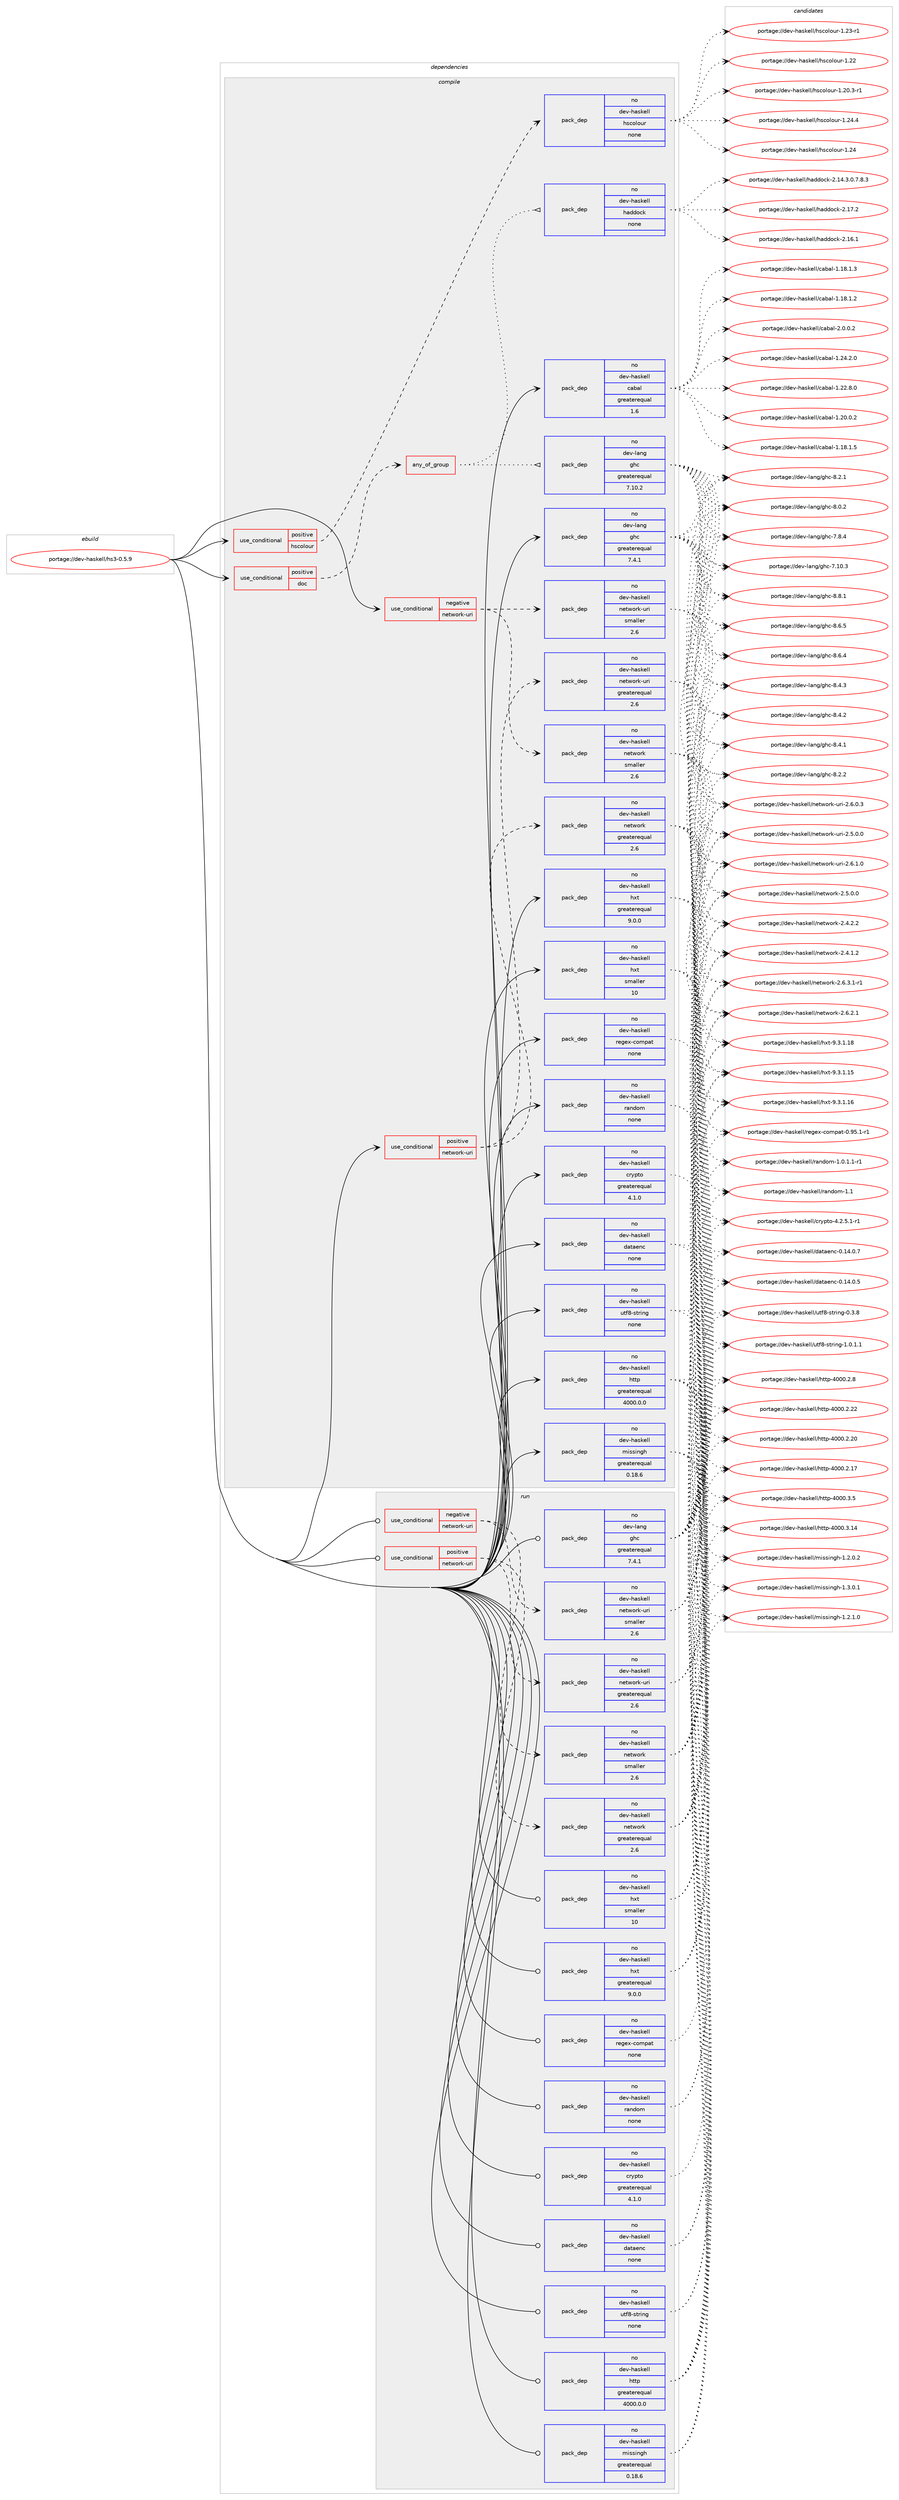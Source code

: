 digraph prolog {

# *************
# Graph options
# *************

newrank=true;
concentrate=true;
compound=true;
graph [rankdir=LR,fontname=Helvetica,fontsize=10,ranksep=1.5];#, ranksep=2.5, nodesep=0.2];
edge  [arrowhead=vee];
node  [fontname=Helvetica,fontsize=10];

# **********
# The ebuild
# **********

subgraph cluster_leftcol {
color=gray;
label=<<i>ebuild</i>>;
id [label="portage://dev-haskell/hs3-0.5.9", color=red, width=4, href="../dev-haskell/hs3-0.5.9.svg"];
}

# ****************
# The dependencies
# ****************

subgraph cluster_midcol {
color=gray;
label=<<i>dependencies</i>>;
subgraph cluster_compile {
fillcolor="#eeeeee";
style=filled;
label=<<i>compile</i>>;
subgraph cond133446 {
dependency558430 [label=<<TABLE BORDER="0" CELLBORDER="1" CELLSPACING="0" CELLPADDING="4"><TR><TD ROWSPAN="3" CELLPADDING="10">use_conditional</TD></TR><TR><TD>negative</TD></TR><TR><TD>network-uri</TD></TR></TABLE>>, shape=none, color=red];
subgraph pack418463 {
dependency558431 [label=<<TABLE BORDER="0" CELLBORDER="1" CELLSPACING="0" CELLPADDING="4" WIDTH="220"><TR><TD ROWSPAN="6" CELLPADDING="30">pack_dep</TD></TR><TR><TD WIDTH="110">no</TD></TR><TR><TD>dev-haskell</TD></TR><TR><TD>network</TD></TR><TR><TD>smaller</TD></TR><TR><TD>2.6</TD></TR></TABLE>>, shape=none, color=blue];
}
dependency558430:e -> dependency558431:w [weight=20,style="dashed",arrowhead="vee"];
subgraph pack418464 {
dependency558432 [label=<<TABLE BORDER="0" CELLBORDER="1" CELLSPACING="0" CELLPADDING="4" WIDTH="220"><TR><TD ROWSPAN="6" CELLPADDING="30">pack_dep</TD></TR><TR><TD WIDTH="110">no</TD></TR><TR><TD>dev-haskell</TD></TR><TR><TD>network-uri</TD></TR><TR><TD>smaller</TD></TR><TR><TD>2.6</TD></TR></TABLE>>, shape=none, color=blue];
}
dependency558430:e -> dependency558432:w [weight=20,style="dashed",arrowhead="vee"];
}
id:e -> dependency558430:w [weight=20,style="solid",arrowhead="vee"];
subgraph cond133447 {
dependency558433 [label=<<TABLE BORDER="0" CELLBORDER="1" CELLSPACING="0" CELLPADDING="4"><TR><TD ROWSPAN="3" CELLPADDING="10">use_conditional</TD></TR><TR><TD>positive</TD></TR><TR><TD>doc</TD></TR></TABLE>>, shape=none, color=red];
subgraph any6284 {
dependency558434 [label=<<TABLE BORDER="0" CELLBORDER="1" CELLSPACING="0" CELLPADDING="4"><TR><TD CELLPADDING="10">any_of_group</TD></TR></TABLE>>, shape=none, color=red];subgraph pack418465 {
dependency558435 [label=<<TABLE BORDER="0" CELLBORDER="1" CELLSPACING="0" CELLPADDING="4" WIDTH="220"><TR><TD ROWSPAN="6" CELLPADDING="30">pack_dep</TD></TR><TR><TD WIDTH="110">no</TD></TR><TR><TD>dev-haskell</TD></TR><TR><TD>haddock</TD></TR><TR><TD>none</TD></TR><TR><TD></TD></TR></TABLE>>, shape=none, color=blue];
}
dependency558434:e -> dependency558435:w [weight=20,style="dotted",arrowhead="oinv"];
subgraph pack418466 {
dependency558436 [label=<<TABLE BORDER="0" CELLBORDER="1" CELLSPACING="0" CELLPADDING="4" WIDTH="220"><TR><TD ROWSPAN="6" CELLPADDING="30">pack_dep</TD></TR><TR><TD WIDTH="110">no</TD></TR><TR><TD>dev-lang</TD></TR><TR><TD>ghc</TD></TR><TR><TD>greaterequal</TD></TR><TR><TD>7.10.2</TD></TR></TABLE>>, shape=none, color=blue];
}
dependency558434:e -> dependency558436:w [weight=20,style="dotted",arrowhead="oinv"];
}
dependency558433:e -> dependency558434:w [weight=20,style="dashed",arrowhead="vee"];
}
id:e -> dependency558433:w [weight=20,style="solid",arrowhead="vee"];
subgraph cond133448 {
dependency558437 [label=<<TABLE BORDER="0" CELLBORDER="1" CELLSPACING="0" CELLPADDING="4"><TR><TD ROWSPAN="3" CELLPADDING="10">use_conditional</TD></TR><TR><TD>positive</TD></TR><TR><TD>hscolour</TD></TR></TABLE>>, shape=none, color=red];
subgraph pack418467 {
dependency558438 [label=<<TABLE BORDER="0" CELLBORDER="1" CELLSPACING="0" CELLPADDING="4" WIDTH="220"><TR><TD ROWSPAN="6" CELLPADDING="30">pack_dep</TD></TR><TR><TD WIDTH="110">no</TD></TR><TR><TD>dev-haskell</TD></TR><TR><TD>hscolour</TD></TR><TR><TD>none</TD></TR><TR><TD></TD></TR></TABLE>>, shape=none, color=blue];
}
dependency558437:e -> dependency558438:w [weight=20,style="dashed",arrowhead="vee"];
}
id:e -> dependency558437:w [weight=20,style="solid",arrowhead="vee"];
subgraph cond133449 {
dependency558439 [label=<<TABLE BORDER="0" CELLBORDER="1" CELLSPACING="0" CELLPADDING="4"><TR><TD ROWSPAN="3" CELLPADDING="10">use_conditional</TD></TR><TR><TD>positive</TD></TR><TR><TD>network-uri</TD></TR></TABLE>>, shape=none, color=red];
subgraph pack418468 {
dependency558440 [label=<<TABLE BORDER="0" CELLBORDER="1" CELLSPACING="0" CELLPADDING="4" WIDTH="220"><TR><TD ROWSPAN="6" CELLPADDING="30">pack_dep</TD></TR><TR><TD WIDTH="110">no</TD></TR><TR><TD>dev-haskell</TD></TR><TR><TD>network</TD></TR><TR><TD>greaterequal</TD></TR><TR><TD>2.6</TD></TR></TABLE>>, shape=none, color=blue];
}
dependency558439:e -> dependency558440:w [weight=20,style="dashed",arrowhead="vee"];
subgraph pack418469 {
dependency558441 [label=<<TABLE BORDER="0" CELLBORDER="1" CELLSPACING="0" CELLPADDING="4" WIDTH="220"><TR><TD ROWSPAN="6" CELLPADDING="30">pack_dep</TD></TR><TR><TD WIDTH="110">no</TD></TR><TR><TD>dev-haskell</TD></TR><TR><TD>network-uri</TD></TR><TR><TD>greaterequal</TD></TR><TR><TD>2.6</TD></TR></TABLE>>, shape=none, color=blue];
}
dependency558439:e -> dependency558441:w [weight=20,style="dashed",arrowhead="vee"];
}
id:e -> dependency558439:w [weight=20,style="solid",arrowhead="vee"];
subgraph pack418470 {
dependency558442 [label=<<TABLE BORDER="0" CELLBORDER="1" CELLSPACING="0" CELLPADDING="4" WIDTH="220"><TR><TD ROWSPAN="6" CELLPADDING="30">pack_dep</TD></TR><TR><TD WIDTH="110">no</TD></TR><TR><TD>dev-haskell</TD></TR><TR><TD>cabal</TD></TR><TR><TD>greaterequal</TD></TR><TR><TD>1.6</TD></TR></TABLE>>, shape=none, color=blue];
}
id:e -> dependency558442:w [weight=20,style="solid",arrowhead="vee"];
subgraph pack418471 {
dependency558443 [label=<<TABLE BORDER="0" CELLBORDER="1" CELLSPACING="0" CELLPADDING="4" WIDTH="220"><TR><TD ROWSPAN="6" CELLPADDING="30">pack_dep</TD></TR><TR><TD WIDTH="110">no</TD></TR><TR><TD>dev-haskell</TD></TR><TR><TD>crypto</TD></TR><TR><TD>greaterequal</TD></TR><TR><TD>4.1.0</TD></TR></TABLE>>, shape=none, color=blue];
}
id:e -> dependency558443:w [weight=20,style="solid",arrowhead="vee"];
subgraph pack418472 {
dependency558444 [label=<<TABLE BORDER="0" CELLBORDER="1" CELLSPACING="0" CELLPADDING="4" WIDTH="220"><TR><TD ROWSPAN="6" CELLPADDING="30">pack_dep</TD></TR><TR><TD WIDTH="110">no</TD></TR><TR><TD>dev-haskell</TD></TR><TR><TD>dataenc</TD></TR><TR><TD>none</TD></TR><TR><TD></TD></TR></TABLE>>, shape=none, color=blue];
}
id:e -> dependency558444:w [weight=20,style="solid",arrowhead="vee"];
subgraph pack418473 {
dependency558445 [label=<<TABLE BORDER="0" CELLBORDER="1" CELLSPACING="0" CELLPADDING="4" WIDTH="220"><TR><TD ROWSPAN="6" CELLPADDING="30">pack_dep</TD></TR><TR><TD WIDTH="110">no</TD></TR><TR><TD>dev-haskell</TD></TR><TR><TD>http</TD></TR><TR><TD>greaterequal</TD></TR><TR><TD>4000.0.0</TD></TR></TABLE>>, shape=none, color=blue];
}
id:e -> dependency558445:w [weight=20,style="solid",arrowhead="vee"];
subgraph pack418474 {
dependency558446 [label=<<TABLE BORDER="0" CELLBORDER="1" CELLSPACING="0" CELLPADDING="4" WIDTH="220"><TR><TD ROWSPAN="6" CELLPADDING="30">pack_dep</TD></TR><TR><TD WIDTH="110">no</TD></TR><TR><TD>dev-haskell</TD></TR><TR><TD>hxt</TD></TR><TR><TD>greaterequal</TD></TR><TR><TD>9.0.0</TD></TR></TABLE>>, shape=none, color=blue];
}
id:e -> dependency558446:w [weight=20,style="solid",arrowhead="vee"];
subgraph pack418475 {
dependency558447 [label=<<TABLE BORDER="0" CELLBORDER="1" CELLSPACING="0" CELLPADDING="4" WIDTH="220"><TR><TD ROWSPAN="6" CELLPADDING="30">pack_dep</TD></TR><TR><TD WIDTH="110">no</TD></TR><TR><TD>dev-haskell</TD></TR><TR><TD>hxt</TD></TR><TR><TD>smaller</TD></TR><TR><TD>10</TD></TR></TABLE>>, shape=none, color=blue];
}
id:e -> dependency558447:w [weight=20,style="solid",arrowhead="vee"];
subgraph pack418476 {
dependency558448 [label=<<TABLE BORDER="0" CELLBORDER="1" CELLSPACING="0" CELLPADDING="4" WIDTH="220"><TR><TD ROWSPAN="6" CELLPADDING="30">pack_dep</TD></TR><TR><TD WIDTH="110">no</TD></TR><TR><TD>dev-haskell</TD></TR><TR><TD>missingh</TD></TR><TR><TD>greaterequal</TD></TR><TR><TD>0.18.6</TD></TR></TABLE>>, shape=none, color=blue];
}
id:e -> dependency558448:w [weight=20,style="solid",arrowhead="vee"];
subgraph pack418477 {
dependency558449 [label=<<TABLE BORDER="0" CELLBORDER="1" CELLSPACING="0" CELLPADDING="4" WIDTH="220"><TR><TD ROWSPAN="6" CELLPADDING="30">pack_dep</TD></TR><TR><TD WIDTH="110">no</TD></TR><TR><TD>dev-haskell</TD></TR><TR><TD>random</TD></TR><TR><TD>none</TD></TR><TR><TD></TD></TR></TABLE>>, shape=none, color=blue];
}
id:e -> dependency558449:w [weight=20,style="solid",arrowhead="vee"];
subgraph pack418478 {
dependency558450 [label=<<TABLE BORDER="0" CELLBORDER="1" CELLSPACING="0" CELLPADDING="4" WIDTH="220"><TR><TD ROWSPAN="6" CELLPADDING="30">pack_dep</TD></TR><TR><TD WIDTH="110">no</TD></TR><TR><TD>dev-haskell</TD></TR><TR><TD>regex-compat</TD></TR><TR><TD>none</TD></TR><TR><TD></TD></TR></TABLE>>, shape=none, color=blue];
}
id:e -> dependency558450:w [weight=20,style="solid",arrowhead="vee"];
subgraph pack418479 {
dependency558451 [label=<<TABLE BORDER="0" CELLBORDER="1" CELLSPACING="0" CELLPADDING="4" WIDTH="220"><TR><TD ROWSPAN="6" CELLPADDING="30">pack_dep</TD></TR><TR><TD WIDTH="110">no</TD></TR><TR><TD>dev-haskell</TD></TR><TR><TD>utf8-string</TD></TR><TR><TD>none</TD></TR><TR><TD></TD></TR></TABLE>>, shape=none, color=blue];
}
id:e -> dependency558451:w [weight=20,style="solid",arrowhead="vee"];
subgraph pack418480 {
dependency558452 [label=<<TABLE BORDER="0" CELLBORDER="1" CELLSPACING="0" CELLPADDING="4" WIDTH="220"><TR><TD ROWSPAN="6" CELLPADDING="30">pack_dep</TD></TR><TR><TD WIDTH="110">no</TD></TR><TR><TD>dev-lang</TD></TR><TR><TD>ghc</TD></TR><TR><TD>greaterequal</TD></TR><TR><TD>7.4.1</TD></TR></TABLE>>, shape=none, color=blue];
}
id:e -> dependency558452:w [weight=20,style="solid",arrowhead="vee"];
}
subgraph cluster_compileandrun {
fillcolor="#eeeeee";
style=filled;
label=<<i>compile and run</i>>;
}
subgraph cluster_run {
fillcolor="#eeeeee";
style=filled;
label=<<i>run</i>>;
subgraph cond133450 {
dependency558453 [label=<<TABLE BORDER="0" CELLBORDER="1" CELLSPACING="0" CELLPADDING="4"><TR><TD ROWSPAN="3" CELLPADDING="10">use_conditional</TD></TR><TR><TD>negative</TD></TR><TR><TD>network-uri</TD></TR></TABLE>>, shape=none, color=red];
subgraph pack418481 {
dependency558454 [label=<<TABLE BORDER="0" CELLBORDER="1" CELLSPACING="0" CELLPADDING="4" WIDTH="220"><TR><TD ROWSPAN="6" CELLPADDING="30">pack_dep</TD></TR><TR><TD WIDTH="110">no</TD></TR><TR><TD>dev-haskell</TD></TR><TR><TD>network</TD></TR><TR><TD>smaller</TD></TR><TR><TD>2.6</TD></TR></TABLE>>, shape=none, color=blue];
}
dependency558453:e -> dependency558454:w [weight=20,style="dashed",arrowhead="vee"];
subgraph pack418482 {
dependency558455 [label=<<TABLE BORDER="0" CELLBORDER="1" CELLSPACING="0" CELLPADDING="4" WIDTH="220"><TR><TD ROWSPAN="6" CELLPADDING="30">pack_dep</TD></TR><TR><TD WIDTH="110">no</TD></TR><TR><TD>dev-haskell</TD></TR><TR><TD>network-uri</TD></TR><TR><TD>smaller</TD></TR><TR><TD>2.6</TD></TR></TABLE>>, shape=none, color=blue];
}
dependency558453:e -> dependency558455:w [weight=20,style="dashed",arrowhead="vee"];
}
id:e -> dependency558453:w [weight=20,style="solid",arrowhead="odot"];
subgraph cond133451 {
dependency558456 [label=<<TABLE BORDER="0" CELLBORDER="1" CELLSPACING="0" CELLPADDING="4"><TR><TD ROWSPAN="3" CELLPADDING="10">use_conditional</TD></TR><TR><TD>positive</TD></TR><TR><TD>network-uri</TD></TR></TABLE>>, shape=none, color=red];
subgraph pack418483 {
dependency558457 [label=<<TABLE BORDER="0" CELLBORDER="1" CELLSPACING="0" CELLPADDING="4" WIDTH="220"><TR><TD ROWSPAN="6" CELLPADDING="30">pack_dep</TD></TR><TR><TD WIDTH="110">no</TD></TR><TR><TD>dev-haskell</TD></TR><TR><TD>network</TD></TR><TR><TD>greaterequal</TD></TR><TR><TD>2.6</TD></TR></TABLE>>, shape=none, color=blue];
}
dependency558456:e -> dependency558457:w [weight=20,style="dashed",arrowhead="vee"];
subgraph pack418484 {
dependency558458 [label=<<TABLE BORDER="0" CELLBORDER="1" CELLSPACING="0" CELLPADDING="4" WIDTH="220"><TR><TD ROWSPAN="6" CELLPADDING="30">pack_dep</TD></TR><TR><TD WIDTH="110">no</TD></TR><TR><TD>dev-haskell</TD></TR><TR><TD>network-uri</TD></TR><TR><TD>greaterequal</TD></TR><TR><TD>2.6</TD></TR></TABLE>>, shape=none, color=blue];
}
dependency558456:e -> dependency558458:w [weight=20,style="dashed",arrowhead="vee"];
}
id:e -> dependency558456:w [weight=20,style="solid",arrowhead="odot"];
subgraph pack418485 {
dependency558459 [label=<<TABLE BORDER="0" CELLBORDER="1" CELLSPACING="0" CELLPADDING="4" WIDTH="220"><TR><TD ROWSPAN="6" CELLPADDING="30">pack_dep</TD></TR><TR><TD WIDTH="110">no</TD></TR><TR><TD>dev-haskell</TD></TR><TR><TD>crypto</TD></TR><TR><TD>greaterequal</TD></TR><TR><TD>4.1.0</TD></TR></TABLE>>, shape=none, color=blue];
}
id:e -> dependency558459:w [weight=20,style="solid",arrowhead="odot"];
subgraph pack418486 {
dependency558460 [label=<<TABLE BORDER="0" CELLBORDER="1" CELLSPACING="0" CELLPADDING="4" WIDTH="220"><TR><TD ROWSPAN="6" CELLPADDING="30">pack_dep</TD></TR><TR><TD WIDTH="110">no</TD></TR><TR><TD>dev-haskell</TD></TR><TR><TD>dataenc</TD></TR><TR><TD>none</TD></TR><TR><TD></TD></TR></TABLE>>, shape=none, color=blue];
}
id:e -> dependency558460:w [weight=20,style="solid",arrowhead="odot"];
subgraph pack418487 {
dependency558461 [label=<<TABLE BORDER="0" CELLBORDER="1" CELLSPACING="0" CELLPADDING="4" WIDTH="220"><TR><TD ROWSPAN="6" CELLPADDING="30">pack_dep</TD></TR><TR><TD WIDTH="110">no</TD></TR><TR><TD>dev-haskell</TD></TR><TR><TD>http</TD></TR><TR><TD>greaterequal</TD></TR><TR><TD>4000.0.0</TD></TR></TABLE>>, shape=none, color=blue];
}
id:e -> dependency558461:w [weight=20,style="solid",arrowhead="odot"];
subgraph pack418488 {
dependency558462 [label=<<TABLE BORDER="0" CELLBORDER="1" CELLSPACING="0" CELLPADDING="4" WIDTH="220"><TR><TD ROWSPAN="6" CELLPADDING="30">pack_dep</TD></TR><TR><TD WIDTH="110">no</TD></TR><TR><TD>dev-haskell</TD></TR><TR><TD>hxt</TD></TR><TR><TD>greaterequal</TD></TR><TR><TD>9.0.0</TD></TR></TABLE>>, shape=none, color=blue];
}
id:e -> dependency558462:w [weight=20,style="solid",arrowhead="odot"];
subgraph pack418489 {
dependency558463 [label=<<TABLE BORDER="0" CELLBORDER="1" CELLSPACING="0" CELLPADDING="4" WIDTH="220"><TR><TD ROWSPAN="6" CELLPADDING="30">pack_dep</TD></TR><TR><TD WIDTH="110">no</TD></TR><TR><TD>dev-haskell</TD></TR><TR><TD>hxt</TD></TR><TR><TD>smaller</TD></TR><TR><TD>10</TD></TR></TABLE>>, shape=none, color=blue];
}
id:e -> dependency558463:w [weight=20,style="solid",arrowhead="odot"];
subgraph pack418490 {
dependency558464 [label=<<TABLE BORDER="0" CELLBORDER="1" CELLSPACING="0" CELLPADDING="4" WIDTH="220"><TR><TD ROWSPAN="6" CELLPADDING="30">pack_dep</TD></TR><TR><TD WIDTH="110">no</TD></TR><TR><TD>dev-haskell</TD></TR><TR><TD>missingh</TD></TR><TR><TD>greaterequal</TD></TR><TR><TD>0.18.6</TD></TR></TABLE>>, shape=none, color=blue];
}
id:e -> dependency558464:w [weight=20,style="solid",arrowhead="odot"];
subgraph pack418491 {
dependency558465 [label=<<TABLE BORDER="0" CELLBORDER="1" CELLSPACING="0" CELLPADDING="4" WIDTH="220"><TR><TD ROWSPAN="6" CELLPADDING="30">pack_dep</TD></TR><TR><TD WIDTH="110">no</TD></TR><TR><TD>dev-haskell</TD></TR><TR><TD>random</TD></TR><TR><TD>none</TD></TR><TR><TD></TD></TR></TABLE>>, shape=none, color=blue];
}
id:e -> dependency558465:w [weight=20,style="solid",arrowhead="odot"];
subgraph pack418492 {
dependency558466 [label=<<TABLE BORDER="0" CELLBORDER="1" CELLSPACING="0" CELLPADDING="4" WIDTH="220"><TR><TD ROWSPAN="6" CELLPADDING="30">pack_dep</TD></TR><TR><TD WIDTH="110">no</TD></TR><TR><TD>dev-haskell</TD></TR><TR><TD>regex-compat</TD></TR><TR><TD>none</TD></TR><TR><TD></TD></TR></TABLE>>, shape=none, color=blue];
}
id:e -> dependency558466:w [weight=20,style="solid",arrowhead="odot"];
subgraph pack418493 {
dependency558467 [label=<<TABLE BORDER="0" CELLBORDER="1" CELLSPACING="0" CELLPADDING="4" WIDTH="220"><TR><TD ROWSPAN="6" CELLPADDING="30">pack_dep</TD></TR><TR><TD WIDTH="110">no</TD></TR><TR><TD>dev-haskell</TD></TR><TR><TD>utf8-string</TD></TR><TR><TD>none</TD></TR><TR><TD></TD></TR></TABLE>>, shape=none, color=blue];
}
id:e -> dependency558467:w [weight=20,style="solid",arrowhead="odot"];
subgraph pack418494 {
dependency558468 [label=<<TABLE BORDER="0" CELLBORDER="1" CELLSPACING="0" CELLPADDING="4" WIDTH="220"><TR><TD ROWSPAN="6" CELLPADDING="30">pack_dep</TD></TR><TR><TD WIDTH="110">no</TD></TR><TR><TD>dev-lang</TD></TR><TR><TD>ghc</TD></TR><TR><TD>greaterequal</TD></TR><TR><TD>7.4.1</TD></TR></TABLE>>, shape=none, color=blue];
}
id:e -> dependency558468:w [weight=20,style="solid",arrowhead="odot"];
}
}

# **************
# The candidates
# **************

subgraph cluster_choices {
rank=same;
color=gray;
label=<<i>candidates</i>>;

subgraph choice418463 {
color=black;
nodesep=1;
choice10010111845104971151071011081084711010111611911111410745504654465146494511449 [label="portage://dev-haskell/network-2.6.3.1-r1", color=red, width=4,href="../dev-haskell/network-2.6.3.1-r1.svg"];
choice1001011184510497115107101108108471101011161191111141074550465446504649 [label="portage://dev-haskell/network-2.6.2.1", color=red, width=4,href="../dev-haskell/network-2.6.2.1.svg"];
choice1001011184510497115107101108108471101011161191111141074550465346484648 [label="portage://dev-haskell/network-2.5.0.0", color=red, width=4,href="../dev-haskell/network-2.5.0.0.svg"];
choice1001011184510497115107101108108471101011161191111141074550465246504650 [label="portage://dev-haskell/network-2.4.2.2", color=red, width=4,href="../dev-haskell/network-2.4.2.2.svg"];
choice1001011184510497115107101108108471101011161191111141074550465246494650 [label="portage://dev-haskell/network-2.4.1.2", color=red, width=4,href="../dev-haskell/network-2.4.1.2.svg"];
dependency558431:e -> choice10010111845104971151071011081084711010111611911111410745504654465146494511449:w [style=dotted,weight="100"];
dependency558431:e -> choice1001011184510497115107101108108471101011161191111141074550465446504649:w [style=dotted,weight="100"];
dependency558431:e -> choice1001011184510497115107101108108471101011161191111141074550465346484648:w [style=dotted,weight="100"];
dependency558431:e -> choice1001011184510497115107101108108471101011161191111141074550465246504650:w [style=dotted,weight="100"];
dependency558431:e -> choice1001011184510497115107101108108471101011161191111141074550465246494650:w [style=dotted,weight="100"];
}
subgraph choice418464 {
color=black;
nodesep=1;
choice100101118451049711510710110810847110101116119111114107451171141054550465446494648 [label="portage://dev-haskell/network-uri-2.6.1.0", color=red, width=4,href="../dev-haskell/network-uri-2.6.1.0.svg"];
choice100101118451049711510710110810847110101116119111114107451171141054550465446484651 [label="portage://dev-haskell/network-uri-2.6.0.3", color=red, width=4,href="../dev-haskell/network-uri-2.6.0.3.svg"];
choice100101118451049711510710110810847110101116119111114107451171141054550465346484648 [label="portage://dev-haskell/network-uri-2.5.0.0", color=red, width=4,href="../dev-haskell/network-uri-2.5.0.0.svg"];
dependency558432:e -> choice100101118451049711510710110810847110101116119111114107451171141054550465446494648:w [style=dotted,weight="100"];
dependency558432:e -> choice100101118451049711510710110810847110101116119111114107451171141054550465446484651:w [style=dotted,weight="100"];
dependency558432:e -> choice100101118451049711510710110810847110101116119111114107451171141054550465346484648:w [style=dotted,weight="100"];
}
subgraph choice418465 {
color=black;
nodesep=1;
choice100101118451049711510710110810847104971001001119910745504649554650 [label="portage://dev-haskell/haddock-2.17.2", color=red, width=4,href="../dev-haskell/haddock-2.17.2.svg"];
choice100101118451049711510710110810847104971001001119910745504649544649 [label="portage://dev-haskell/haddock-2.16.1", color=red, width=4,href="../dev-haskell/haddock-2.16.1.svg"];
choice1001011184510497115107101108108471049710010011199107455046495246514648465546564651 [label="portage://dev-haskell/haddock-2.14.3.0.7.8.3", color=red, width=4,href="../dev-haskell/haddock-2.14.3.0.7.8.3.svg"];
dependency558435:e -> choice100101118451049711510710110810847104971001001119910745504649554650:w [style=dotted,weight="100"];
dependency558435:e -> choice100101118451049711510710110810847104971001001119910745504649544649:w [style=dotted,weight="100"];
dependency558435:e -> choice1001011184510497115107101108108471049710010011199107455046495246514648465546564651:w [style=dotted,weight="100"];
}
subgraph choice418466 {
color=black;
nodesep=1;
choice10010111845108971101034710310499455646564649 [label="portage://dev-lang/ghc-8.8.1", color=red, width=4,href="../dev-lang/ghc-8.8.1.svg"];
choice10010111845108971101034710310499455646544653 [label="portage://dev-lang/ghc-8.6.5", color=red, width=4,href="../dev-lang/ghc-8.6.5.svg"];
choice10010111845108971101034710310499455646544652 [label="portage://dev-lang/ghc-8.6.4", color=red, width=4,href="../dev-lang/ghc-8.6.4.svg"];
choice10010111845108971101034710310499455646524651 [label="portage://dev-lang/ghc-8.4.3", color=red, width=4,href="../dev-lang/ghc-8.4.3.svg"];
choice10010111845108971101034710310499455646524650 [label="portage://dev-lang/ghc-8.4.2", color=red, width=4,href="../dev-lang/ghc-8.4.2.svg"];
choice10010111845108971101034710310499455646524649 [label="portage://dev-lang/ghc-8.4.1", color=red, width=4,href="../dev-lang/ghc-8.4.1.svg"];
choice10010111845108971101034710310499455646504650 [label="portage://dev-lang/ghc-8.2.2", color=red, width=4,href="../dev-lang/ghc-8.2.2.svg"];
choice10010111845108971101034710310499455646504649 [label="portage://dev-lang/ghc-8.2.1", color=red, width=4,href="../dev-lang/ghc-8.2.1.svg"];
choice10010111845108971101034710310499455646484650 [label="portage://dev-lang/ghc-8.0.2", color=red, width=4,href="../dev-lang/ghc-8.0.2.svg"];
choice10010111845108971101034710310499455546564652 [label="portage://dev-lang/ghc-7.8.4", color=red, width=4,href="../dev-lang/ghc-7.8.4.svg"];
choice1001011184510897110103471031049945554649484651 [label="portage://dev-lang/ghc-7.10.3", color=red, width=4,href="../dev-lang/ghc-7.10.3.svg"];
dependency558436:e -> choice10010111845108971101034710310499455646564649:w [style=dotted,weight="100"];
dependency558436:e -> choice10010111845108971101034710310499455646544653:w [style=dotted,weight="100"];
dependency558436:e -> choice10010111845108971101034710310499455646544652:w [style=dotted,weight="100"];
dependency558436:e -> choice10010111845108971101034710310499455646524651:w [style=dotted,weight="100"];
dependency558436:e -> choice10010111845108971101034710310499455646524650:w [style=dotted,weight="100"];
dependency558436:e -> choice10010111845108971101034710310499455646524649:w [style=dotted,weight="100"];
dependency558436:e -> choice10010111845108971101034710310499455646504650:w [style=dotted,weight="100"];
dependency558436:e -> choice10010111845108971101034710310499455646504649:w [style=dotted,weight="100"];
dependency558436:e -> choice10010111845108971101034710310499455646484650:w [style=dotted,weight="100"];
dependency558436:e -> choice10010111845108971101034710310499455546564652:w [style=dotted,weight="100"];
dependency558436:e -> choice1001011184510897110103471031049945554649484651:w [style=dotted,weight="100"];
}
subgraph choice418467 {
color=black;
nodesep=1;
choice1001011184510497115107101108108471041159911110811111711445494650524652 [label="portage://dev-haskell/hscolour-1.24.4", color=red, width=4,href="../dev-haskell/hscolour-1.24.4.svg"];
choice100101118451049711510710110810847104115991111081111171144549465052 [label="portage://dev-haskell/hscolour-1.24", color=red, width=4,href="../dev-haskell/hscolour-1.24.svg"];
choice1001011184510497115107101108108471041159911110811111711445494650514511449 [label="portage://dev-haskell/hscolour-1.23-r1", color=red, width=4,href="../dev-haskell/hscolour-1.23-r1.svg"];
choice100101118451049711510710110810847104115991111081111171144549465050 [label="portage://dev-haskell/hscolour-1.22", color=red, width=4,href="../dev-haskell/hscolour-1.22.svg"];
choice10010111845104971151071011081084710411599111108111117114454946504846514511449 [label="portage://dev-haskell/hscolour-1.20.3-r1", color=red, width=4,href="../dev-haskell/hscolour-1.20.3-r1.svg"];
dependency558438:e -> choice1001011184510497115107101108108471041159911110811111711445494650524652:w [style=dotted,weight="100"];
dependency558438:e -> choice100101118451049711510710110810847104115991111081111171144549465052:w [style=dotted,weight="100"];
dependency558438:e -> choice1001011184510497115107101108108471041159911110811111711445494650514511449:w [style=dotted,weight="100"];
dependency558438:e -> choice100101118451049711510710110810847104115991111081111171144549465050:w [style=dotted,weight="100"];
dependency558438:e -> choice10010111845104971151071011081084710411599111108111117114454946504846514511449:w [style=dotted,weight="100"];
}
subgraph choice418468 {
color=black;
nodesep=1;
choice10010111845104971151071011081084711010111611911111410745504654465146494511449 [label="portage://dev-haskell/network-2.6.3.1-r1", color=red, width=4,href="../dev-haskell/network-2.6.3.1-r1.svg"];
choice1001011184510497115107101108108471101011161191111141074550465446504649 [label="portage://dev-haskell/network-2.6.2.1", color=red, width=4,href="../dev-haskell/network-2.6.2.1.svg"];
choice1001011184510497115107101108108471101011161191111141074550465346484648 [label="portage://dev-haskell/network-2.5.0.0", color=red, width=4,href="../dev-haskell/network-2.5.0.0.svg"];
choice1001011184510497115107101108108471101011161191111141074550465246504650 [label="portage://dev-haskell/network-2.4.2.2", color=red, width=4,href="../dev-haskell/network-2.4.2.2.svg"];
choice1001011184510497115107101108108471101011161191111141074550465246494650 [label="portage://dev-haskell/network-2.4.1.2", color=red, width=4,href="../dev-haskell/network-2.4.1.2.svg"];
dependency558440:e -> choice10010111845104971151071011081084711010111611911111410745504654465146494511449:w [style=dotted,weight="100"];
dependency558440:e -> choice1001011184510497115107101108108471101011161191111141074550465446504649:w [style=dotted,weight="100"];
dependency558440:e -> choice1001011184510497115107101108108471101011161191111141074550465346484648:w [style=dotted,weight="100"];
dependency558440:e -> choice1001011184510497115107101108108471101011161191111141074550465246504650:w [style=dotted,weight="100"];
dependency558440:e -> choice1001011184510497115107101108108471101011161191111141074550465246494650:w [style=dotted,weight="100"];
}
subgraph choice418469 {
color=black;
nodesep=1;
choice100101118451049711510710110810847110101116119111114107451171141054550465446494648 [label="portage://dev-haskell/network-uri-2.6.1.0", color=red, width=4,href="../dev-haskell/network-uri-2.6.1.0.svg"];
choice100101118451049711510710110810847110101116119111114107451171141054550465446484651 [label="portage://dev-haskell/network-uri-2.6.0.3", color=red, width=4,href="../dev-haskell/network-uri-2.6.0.3.svg"];
choice100101118451049711510710110810847110101116119111114107451171141054550465346484648 [label="portage://dev-haskell/network-uri-2.5.0.0", color=red, width=4,href="../dev-haskell/network-uri-2.5.0.0.svg"];
dependency558441:e -> choice100101118451049711510710110810847110101116119111114107451171141054550465446494648:w [style=dotted,weight="100"];
dependency558441:e -> choice100101118451049711510710110810847110101116119111114107451171141054550465446484651:w [style=dotted,weight="100"];
dependency558441:e -> choice100101118451049711510710110810847110101116119111114107451171141054550465346484648:w [style=dotted,weight="100"];
}
subgraph choice418470 {
color=black;
nodesep=1;
choice100101118451049711510710110810847999798971084550464846484650 [label="portage://dev-haskell/cabal-2.0.0.2", color=red, width=4,href="../dev-haskell/cabal-2.0.0.2.svg"];
choice10010111845104971151071011081084799979897108454946505246504648 [label="portage://dev-haskell/cabal-1.24.2.0", color=red, width=4,href="../dev-haskell/cabal-1.24.2.0.svg"];
choice10010111845104971151071011081084799979897108454946505046564648 [label="portage://dev-haskell/cabal-1.22.8.0", color=red, width=4,href="../dev-haskell/cabal-1.22.8.0.svg"];
choice10010111845104971151071011081084799979897108454946504846484650 [label="portage://dev-haskell/cabal-1.20.0.2", color=red, width=4,href="../dev-haskell/cabal-1.20.0.2.svg"];
choice10010111845104971151071011081084799979897108454946495646494653 [label="portage://dev-haskell/cabal-1.18.1.5", color=red, width=4,href="../dev-haskell/cabal-1.18.1.5.svg"];
choice10010111845104971151071011081084799979897108454946495646494651 [label="portage://dev-haskell/cabal-1.18.1.3", color=red, width=4,href="../dev-haskell/cabal-1.18.1.3.svg"];
choice10010111845104971151071011081084799979897108454946495646494650 [label="portage://dev-haskell/cabal-1.18.1.2", color=red, width=4,href="../dev-haskell/cabal-1.18.1.2.svg"];
dependency558442:e -> choice100101118451049711510710110810847999798971084550464846484650:w [style=dotted,weight="100"];
dependency558442:e -> choice10010111845104971151071011081084799979897108454946505246504648:w [style=dotted,weight="100"];
dependency558442:e -> choice10010111845104971151071011081084799979897108454946505046564648:w [style=dotted,weight="100"];
dependency558442:e -> choice10010111845104971151071011081084799979897108454946504846484650:w [style=dotted,weight="100"];
dependency558442:e -> choice10010111845104971151071011081084799979897108454946495646494653:w [style=dotted,weight="100"];
dependency558442:e -> choice10010111845104971151071011081084799979897108454946495646494651:w [style=dotted,weight="100"];
dependency558442:e -> choice10010111845104971151071011081084799979897108454946495646494650:w [style=dotted,weight="100"];
}
subgraph choice418471 {
color=black;
nodesep=1;
choice1001011184510497115107101108108479911412111211611145524650465346494511449 [label="portage://dev-haskell/crypto-4.2.5.1-r1", color=red, width=4,href="../dev-haskell/crypto-4.2.5.1-r1.svg"];
dependency558443:e -> choice1001011184510497115107101108108479911412111211611145524650465346494511449:w [style=dotted,weight="100"];
}
subgraph choice418472 {
color=black;
nodesep=1;
choice100101118451049711510710110810847100971169710111099454846495246484655 [label="portage://dev-haskell/dataenc-0.14.0.7", color=red, width=4,href="../dev-haskell/dataenc-0.14.0.7.svg"];
choice100101118451049711510710110810847100971169710111099454846495246484653 [label="portage://dev-haskell/dataenc-0.14.0.5", color=red, width=4,href="../dev-haskell/dataenc-0.14.0.5.svg"];
dependency558444:e -> choice100101118451049711510710110810847100971169710111099454846495246484655:w [style=dotted,weight="100"];
dependency558444:e -> choice100101118451049711510710110810847100971169710111099454846495246484653:w [style=dotted,weight="100"];
}
subgraph choice418473 {
color=black;
nodesep=1;
choice100101118451049711510710110810847104116116112455248484846514653 [label="portage://dev-haskell/http-4000.3.5", color=red, width=4,href="../dev-haskell/http-4000.3.5.svg"];
choice10010111845104971151071011081084710411611611245524848484651464952 [label="portage://dev-haskell/http-4000.3.14", color=red, width=4,href="../dev-haskell/http-4000.3.14.svg"];
choice100101118451049711510710110810847104116116112455248484846504656 [label="portage://dev-haskell/http-4000.2.8", color=red, width=4,href="../dev-haskell/http-4000.2.8.svg"];
choice10010111845104971151071011081084710411611611245524848484650465050 [label="portage://dev-haskell/http-4000.2.22", color=red, width=4,href="../dev-haskell/http-4000.2.22.svg"];
choice10010111845104971151071011081084710411611611245524848484650465048 [label="portage://dev-haskell/http-4000.2.20", color=red, width=4,href="../dev-haskell/http-4000.2.20.svg"];
choice10010111845104971151071011081084710411611611245524848484650464955 [label="portage://dev-haskell/http-4000.2.17", color=red, width=4,href="../dev-haskell/http-4000.2.17.svg"];
dependency558445:e -> choice100101118451049711510710110810847104116116112455248484846514653:w [style=dotted,weight="100"];
dependency558445:e -> choice10010111845104971151071011081084710411611611245524848484651464952:w [style=dotted,weight="100"];
dependency558445:e -> choice100101118451049711510710110810847104116116112455248484846504656:w [style=dotted,weight="100"];
dependency558445:e -> choice10010111845104971151071011081084710411611611245524848484650465050:w [style=dotted,weight="100"];
dependency558445:e -> choice10010111845104971151071011081084710411611611245524848484650465048:w [style=dotted,weight="100"];
dependency558445:e -> choice10010111845104971151071011081084710411611611245524848484650464955:w [style=dotted,weight="100"];
}
subgraph choice418474 {
color=black;
nodesep=1;
choice100101118451049711510710110810847104120116455746514649464956 [label="portage://dev-haskell/hxt-9.3.1.18", color=red, width=4,href="../dev-haskell/hxt-9.3.1.18.svg"];
choice100101118451049711510710110810847104120116455746514649464954 [label="portage://dev-haskell/hxt-9.3.1.16", color=red, width=4,href="../dev-haskell/hxt-9.3.1.16.svg"];
choice100101118451049711510710110810847104120116455746514649464953 [label="portage://dev-haskell/hxt-9.3.1.15", color=red, width=4,href="../dev-haskell/hxt-9.3.1.15.svg"];
dependency558446:e -> choice100101118451049711510710110810847104120116455746514649464956:w [style=dotted,weight="100"];
dependency558446:e -> choice100101118451049711510710110810847104120116455746514649464954:w [style=dotted,weight="100"];
dependency558446:e -> choice100101118451049711510710110810847104120116455746514649464953:w [style=dotted,weight="100"];
}
subgraph choice418475 {
color=black;
nodesep=1;
choice100101118451049711510710110810847104120116455746514649464956 [label="portage://dev-haskell/hxt-9.3.1.18", color=red, width=4,href="../dev-haskell/hxt-9.3.1.18.svg"];
choice100101118451049711510710110810847104120116455746514649464954 [label="portage://dev-haskell/hxt-9.3.1.16", color=red, width=4,href="../dev-haskell/hxt-9.3.1.16.svg"];
choice100101118451049711510710110810847104120116455746514649464953 [label="portage://dev-haskell/hxt-9.3.1.15", color=red, width=4,href="../dev-haskell/hxt-9.3.1.15.svg"];
dependency558447:e -> choice100101118451049711510710110810847104120116455746514649464956:w [style=dotted,weight="100"];
dependency558447:e -> choice100101118451049711510710110810847104120116455746514649464954:w [style=dotted,weight="100"];
dependency558447:e -> choice100101118451049711510710110810847104120116455746514649464953:w [style=dotted,weight="100"];
}
subgraph choice418476 {
color=black;
nodesep=1;
choice1001011184510497115107101108108471091051151151051101031044549465146484649 [label="portage://dev-haskell/missingh-1.3.0.1", color=red, width=4,href="../dev-haskell/missingh-1.3.0.1.svg"];
choice1001011184510497115107101108108471091051151151051101031044549465046494648 [label="portage://dev-haskell/missingh-1.2.1.0", color=red, width=4,href="../dev-haskell/missingh-1.2.1.0.svg"];
choice1001011184510497115107101108108471091051151151051101031044549465046484650 [label="portage://dev-haskell/missingh-1.2.0.2", color=red, width=4,href="../dev-haskell/missingh-1.2.0.2.svg"];
dependency558448:e -> choice1001011184510497115107101108108471091051151151051101031044549465146484649:w [style=dotted,weight="100"];
dependency558448:e -> choice1001011184510497115107101108108471091051151151051101031044549465046494648:w [style=dotted,weight="100"];
dependency558448:e -> choice1001011184510497115107101108108471091051151151051101031044549465046484650:w [style=dotted,weight="100"];
}
subgraph choice418477 {
color=black;
nodesep=1;
choice1001011184510497115107101108108471149711010011110945494649 [label="portage://dev-haskell/random-1.1", color=red, width=4,href="../dev-haskell/random-1.1.svg"];
choice1001011184510497115107101108108471149711010011110945494648464946494511449 [label="portage://dev-haskell/random-1.0.1.1-r1", color=red, width=4,href="../dev-haskell/random-1.0.1.1-r1.svg"];
dependency558449:e -> choice1001011184510497115107101108108471149711010011110945494649:w [style=dotted,weight="100"];
dependency558449:e -> choice1001011184510497115107101108108471149711010011110945494648464946494511449:w [style=dotted,weight="100"];
}
subgraph choice418478 {
color=black;
nodesep=1;
choice100101118451049711510710110810847114101103101120459911110911297116454846575346494511449 [label="portage://dev-haskell/regex-compat-0.95.1-r1", color=red, width=4,href="../dev-haskell/regex-compat-0.95.1-r1.svg"];
dependency558450:e -> choice100101118451049711510710110810847114101103101120459911110911297116454846575346494511449:w [style=dotted,weight="100"];
}
subgraph choice418479 {
color=black;
nodesep=1;
choice10010111845104971151071011081084711711610256451151161141051101034549464846494649 [label="portage://dev-haskell/utf8-string-1.0.1.1", color=red, width=4,href="../dev-haskell/utf8-string-1.0.1.1.svg"];
choice1001011184510497115107101108108471171161025645115116114105110103454846514656 [label="portage://dev-haskell/utf8-string-0.3.8", color=red, width=4,href="../dev-haskell/utf8-string-0.3.8.svg"];
dependency558451:e -> choice10010111845104971151071011081084711711610256451151161141051101034549464846494649:w [style=dotted,weight="100"];
dependency558451:e -> choice1001011184510497115107101108108471171161025645115116114105110103454846514656:w [style=dotted,weight="100"];
}
subgraph choice418480 {
color=black;
nodesep=1;
choice10010111845108971101034710310499455646564649 [label="portage://dev-lang/ghc-8.8.1", color=red, width=4,href="../dev-lang/ghc-8.8.1.svg"];
choice10010111845108971101034710310499455646544653 [label="portage://dev-lang/ghc-8.6.5", color=red, width=4,href="../dev-lang/ghc-8.6.5.svg"];
choice10010111845108971101034710310499455646544652 [label="portage://dev-lang/ghc-8.6.4", color=red, width=4,href="../dev-lang/ghc-8.6.4.svg"];
choice10010111845108971101034710310499455646524651 [label="portage://dev-lang/ghc-8.4.3", color=red, width=4,href="../dev-lang/ghc-8.4.3.svg"];
choice10010111845108971101034710310499455646524650 [label="portage://dev-lang/ghc-8.4.2", color=red, width=4,href="../dev-lang/ghc-8.4.2.svg"];
choice10010111845108971101034710310499455646524649 [label="portage://dev-lang/ghc-8.4.1", color=red, width=4,href="../dev-lang/ghc-8.4.1.svg"];
choice10010111845108971101034710310499455646504650 [label="portage://dev-lang/ghc-8.2.2", color=red, width=4,href="../dev-lang/ghc-8.2.2.svg"];
choice10010111845108971101034710310499455646504649 [label="portage://dev-lang/ghc-8.2.1", color=red, width=4,href="../dev-lang/ghc-8.2.1.svg"];
choice10010111845108971101034710310499455646484650 [label="portage://dev-lang/ghc-8.0.2", color=red, width=4,href="../dev-lang/ghc-8.0.2.svg"];
choice10010111845108971101034710310499455546564652 [label="portage://dev-lang/ghc-7.8.4", color=red, width=4,href="../dev-lang/ghc-7.8.4.svg"];
choice1001011184510897110103471031049945554649484651 [label="portage://dev-lang/ghc-7.10.3", color=red, width=4,href="../dev-lang/ghc-7.10.3.svg"];
dependency558452:e -> choice10010111845108971101034710310499455646564649:w [style=dotted,weight="100"];
dependency558452:e -> choice10010111845108971101034710310499455646544653:w [style=dotted,weight="100"];
dependency558452:e -> choice10010111845108971101034710310499455646544652:w [style=dotted,weight="100"];
dependency558452:e -> choice10010111845108971101034710310499455646524651:w [style=dotted,weight="100"];
dependency558452:e -> choice10010111845108971101034710310499455646524650:w [style=dotted,weight="100"];
dependency558452:e -> choice10010111845108971101034710310499455646524649:w [style=dotted,weight="100"];
dependency558452:e -> choice10010111845108971101034710310499455646504650:w [style=dotted,weight="100"];
dependency558452:e -> choice10010111845108971101034710310499455646504649:w [style=dotted,weight="100"];
dependency558452:e -> choice10010111845108971101034710310499455646484650:w [style=dotted,weight="100"];
dependency558452:e -> choice10010111845108971101034710310499455546564652:w [style=dotted,weight="100"];
dependency558452:e -> choice1001011184510897110103471031049945554649484651:w [style=dotted,weight="100"];
}
subgraph choice418481 {
color=black;
nodesep=1;
choice10010111845104971151071011081084711010111611911111410745504654465146494511449 [label="portage://dev-haskell/network-2.6.3.1-r1", color=red, width=4,href="../dev-haskell/network-2.6.3.1-r1.svg"];
choice1001011184510497115107101108108471101011161191111141074550465446504649 [label="portage://dev-haskell/network-2.6.2.1", color=red, width=4,href="../dev-haskell/network-2.6.2.1.svg"];
choice1001011184510497115107101108108471101011161191111141074550465346484648 [label="portage://dev-haskell/network-2.5.0.0", color=red, width=4,href="../dev-haskell/network-2.5.0.0.svg"];
choice1001011184510497115107101108108471101011161191111141074550465246504650 [label="portage://dev-haskell/network-2.4.2.2", color=red, width=4,href="../dev-haskell/network-2.4.2.2.svg"];
choice1001011184510497115107101108108471101011161191111141074550465246494650 [label="portage://dev-haskell/network-2.4.1.2", color=red, width=4,href="../dev-haskell/network-2.4.1.2.svg"];
dependency558454:e -> choice10010111845104971151071011081084711010111611911111410745504654465146494511449:w [style=dotted,weight="100"];
dependency558454:e -> choice1001011184510497115107101108108471101011161191111141074550465446504649:w [style=dotted,weight="100"];
dependency558454:e -> choice1001011184510497115107101108108471101011161191111141074550465346484648:w [style=dotted,weight="100"];
dependency558454:e -> choice1001011184510497115107101108108471101011161191111141074550465246504650:w [style=dotted,weight="100"];
dependency558454:e -> choice1001011184510497115107101108108471101011161191111141074550465246494650:w [style=dotted,weight="100"];
}
subgraph choice418482 {
color=black;
nodesep=1;
choice100101118451049711510710110810847110101116119111114107451171141054550465446494648 [label="portage://dev-haskell/network-uri-2.6.1.0", color=red, width=4,href="../dev-haskell/network-uri-2.6.1.0.svg"];
choice100101118451049711510710110810847110101116119111114107451171141054550465446484651 [label="portage://dev-haskell/network-uri-2.6.0.3", color=red, width=4,href="../dev-haskell/network-uri-2.6.0.3.svg"];
choice100101118451049711510710110810847110101116119111114107451171141054550465346484648 [label="portage://dev-haskell/network-uri-2.5.0.0", color=red, width=4,href="../dev-haskell/network-uri-2.5.0.0.svg"];
dependency558455:e -> choice100101118451049711510710110810847110101116119111114107451171141054550465446494648:w [style=dotted,weight="100"];
dependency558455:e -> choice100101118451049711510710110810847110101116119111114107451171141054550465446484651:w [style=dotted,weight="100"];
dependency558455:e -> choice100101118451049711510710110810847110101116119111114107451171141054550465346484648:w [style=dotted,weight="100"];
}
subgraph choice418483 {
color=black;
nodesep=1;
choice10010111845104971151071011081084711010111611911111410745504654465146494511449 [label="portage://dev-haskell/network-2.6.3.1-r1", color=red, width=4,href="../dev-haskell/network-2.6.3.1-r1.svg"];
choice1001011184510497115107101108108471101011161191111141074550465446504649 [label="portage://dev-haskell/network-2.6.2.1", color=red, width=4,href="../dev-haskell/network-2.6.2.1.svg"];
choice1001011184510497115107101108108471101011161191111141074550465346484648 [label="portage://dev-haskell/network-2.5.0.0", color=red, width=4,href="../dev-haskell/network-2.5.0.0.svg"];
choice1001011184510497115107101108108471101011161191111141074550465246504650 [label="portage://dev-haskell/network-2.4.2.2", color=red, width=4,href="../dev-haskell/network-2.4.2.2.svg"];
choice1001011184510497115107101108108471101011161191111141074550465246494650 [label="portage://dev-haskell/network-2.4.1.2", color=red, width=4,href="../dev-haskell/network-2.4.1.2.svg"];
dependency558457:e -> choice10010111845104971151071011081084711010111611911111410745504654465146494511449:w [style=dotted,weight="100"];
dependency558457:e -> choice1001011184510497115107101108108471101011161191111141074550465446504649:w [style=dotted,weight="100"];
dependency558457:e -> choice1001011184510497115107101108108471101011161191111141074550465346484648:w [style=dotted,weight="100"];
dependency558457:e -> choice1001011184510497115107101108108471101011161191111141074550465246504650:w [style=dotted,weight="100"];
dependency558457:e -> choice1001011184510497115107101108108471101011161191111141074550465246494650:w [style=dotted,weight="100"];
}
subgraph choice418484 {
color=black;
nodesep=1;
choice100101118451049711510710110810847110101116119111114107451171141054550465446494648 [label="portage://dev-haskell/network-uri-2.6.1.0", color=red, width=4,href="../dev-haskell/network-uri-2.6.1.0.svg"];
choice100101118451049711510710110810847110101116119111114107451171141054550465446484651 [label="portage://dev-haskell/network-uri-2.6.0.3", color=red, width=4,href="../dev-haskell/network-uri-2.6.0.3.svg"];
choice100101118451049711510710110810847110101116119111114107451171141054550465346484648 [label="portage://dev-haskell/network-uri-2.5.0.0", color=red, width=4,href="../dev-haskell/network-uri-2.5.0.0.svg"];
dependency558458:e -> choice100101118451049711510710110810847110101116119111114107451171141054550465446494648:w [style=dotted,weight="100"];
dependency558458:e -> choice100101118451049711510710110810847110101116119111114107451171141054550465446484651:w [style=dotted,weight="100"];
dependency558458:e -> choice100101118451049711510710110810847110101116119111114107451171141054550465346484648:w [style=dotted,weight="100"];
}
subgraph choice418485 {
color=black;
nodesep=1;
choice1001011184510497115107101108108479911412111211611145524650465346494511449 [label="portage://dev-haskell/crypto-4.2.5.1-r1", color=red, width=4,href="../dev-haskell/crypto-4.2.5.1-r1.svg"];
dependency558459:e -> choice1001011184510497115107101108108479911412111211611145524650465346494511449:w [style=dotted,weight="100"];
}
subgraph choice418486 {
color=black;
nodesep=1;
choice100101118451049711510710110810847100971169710111099454846495246484655 [label="portage://dev-haskell/dataenc-0.14.0.7", color=red, width=4,href="../dev-haskell/dataenc-0.14.0.7.svg"];
choice100101118451049711510710110810847100971169710111099454846495246484653 [label="portage://dev-haskell/dataenc-0.14.0.5", color=red, width=4,href="../dev-haskell/dataenc-0.14.0.5.svg"];
dependency558460:e -> choice100101118451049711510710110810847100971169710111099454846495246484655:w [style=dotted,weight="100"];
dependency558460:e -> choice100101118451049711510710110810847100971169710111099454846495246484653:w [style=dotted,weight="100"];
}
subgraph choice418487 {
color=black;
nodesep=1;
choice100101118451049711510710110810847104116116112455248484846514653 [label="portage://dev-haskell/http-4000.3.5", color=red, width=4,href="../dev-haskell/http-4000.3.5.svg"];
choice10010111845104971151071011081084710411611611245524848484651464952 [label="portage://dev-haskell/http-4000.3.14", color=red, width=4,href="../dev-haskell/http-4000.3.14.svg"];
choice100101118451049711510710110810847104116116112455248484846504656 [label="portage://dev-haskell/http-4000.2.8", color=red, width=4,href="../dev-haskell/http-4000.2.8.svg"];
choice10010111845104971151071011081084710411611611245524848484650465050 [label="portage://dev-haskell/http-4000.2.22", color=red, width=4,href="../dev-haskell/http-4000.2.22.svg"];
choice10010111845104971151071011081084710411611611245524848484650465048 [label="portage://dev-haskell/http-4000.2.20", color=red, width=4,href="../dev-haskell/http-4000.2.20.svg"];
choice10010111845104971151071011081084710411611611245524848484650464955 [label="portage://dev-haskell/http-4000.2.17", color=red, width=4,href="../dev-haskell/http-4000.2.17.svg"];
dependency558461:e -> choice100101118451049711510710110810847104116116112455248484846514653:w [style=dotted,weight="100"];
dependency558461:e -> choice10010111845104971151071011081084710411611611245524848484651464952:w [style=dotted,weight="100"];
dependency558461:e -> choice100101118451049711510710110810847104116116112455248484846504656:w [style=dotted,weight="100"];
dependency558461:e -> choice10010111845104971151071011081084710411611611245524848484650465050:w [style=dotted,weight="100"];
dependency558461:e -> choice10010111845104971151071011081084710411611611245524848484650465048:w [style=dotted,weight="100"];
dependency558461:e -> choice10010111845104971151071011081084710411611611245524848484650464955:w [style=dotted,weight="100"];
}
subgraph choice418488 {
color=black;
nodesep=1;
choice100101118451049711510710110810847104120116455746514649464956 [label="portage://dev-haskell/hxt-9.3.1.18", color=red, width=4,href="../dev-haskell/hxt-9.3.1.18.svg"];
choice100101118451049711510710110810847104120116455746514649464954 [label="portage://dev-haskell/hxt-9.3.1.16", color=red, width=4,href="../dev-haskell/hxt-9.3.1.16.svg"];
choice100101118451049711510710110810847104120116455746514649464953 [label="portage://dev-haskell/hxt-9.3.1.15", color=red, width=4,href="../dev-haskell/hxt-9.3.1.15.svg"];
dependency558462:e -> choice100101118451049711510710110810847104120116455746514649464956:w [style=dotted,weight="100"];
dependency558462:e -> choice100101118451049711510710110810847104120116455746514649464954:w [style=dotted,weight="100"];
dependency558462:e -> choice100101118451049711510710110810847104120116455746514649464953:w [style=dotted,weight="100"];
}
subgraph choice418489 {
color=black;
nodesep=1;
choice100101118451049711510710110810847104120116455746514649464956 [label="portage://dev-haskell/hxt-9.3.1.18", color=red, width=4,href="../dev-haskell/hxt-9.3.1.18.svg"];
choice100101118451049711510710110810847104120116455746514649464954 [label="portage://dev-haskell/hxt-9.3.1.16", color=red, width=4,href="../dev-haskell/hxt-9.3.1.16.svg"];
choice100101118451049711510710110810847104120116455746514649464953 [label="portage://dev-haskell/hxt-9.3.1.15", color=red, width=4,href="../dev-haskell/hxt-9.3.1.15.svg"];
dependency558463:e -> choice100101118451049711510710110810847104120116455746514649464956:w [style=dotted,weight="100"];
dependency558463:e -> choice100101118451049711510710110810847104120116455746514649464954:w [style=dotted,weight="100"];
dependency558463:e -> choice100101118451049711510710110810847104120116455746514649464953:w [style=dotted,weight="100"];
}
subgraph choice418490 {
color=black;
nodesep=1;
choice1001011184510497115107101108108471091051151151051101031044549465146484649 [label="portage://dev-haskell/missingh-1.3.0.1", color=red, width=4,href="../dev-haskell/missingh-1.3.0.1.svg"];
choice1001011184510497115107101108108471091051151151051101031044549465046494648 [label="portage://dev-haskell/missingh-1.2.1.0", color=red, width=4,href="../dev-haskell/missingh-1.2.1.0.svg"];
choice1001011184510497115107101108108471091051151151051101031044549465046484650 [label="portage://dev-haskell/missingh-1.2.0.2", color=red, width=4,href="../dev-haskell/missingh-1.2.0.2.svg"];
dependency558464:e -> choice1001011184510497115107101108108471091051151151051101031044549465146484649:w [style=dotted,weight="100"];
dependency558464:e -> choice1001011184510497115107101108108471091051151151051101031044549465046494648:w [style=dotted,weight="100"];
dependency558464:e -> choice1001011184510497115107101108108471091051151151051101031044549465046484650:w [style=dotted,weight="100"];
}
subgraph choice418491 {
color=black;
nodesep=1;
choice1001011184510497115107101108108471149711010011110945494649 [label="portage://dev-haskell/random-1.1", color=red, width=4,href="../dev-haskell/random-1.1.svg"];
choice1001011184510497115107101108108471149711010011110945494648464946494511449 [label="portage://dev-haskell/random-1.0.1.1-r1", color=red, width=4,href="../dev-haskell/random-1.0.1.1-r1.svg"];
dependency558465:e -> choice1001011184510497115107101108108471149711010011110945494649:w [style=dotted,weight="100"];
dependency558465:e -> choice1001011184510497115107101108108471149711010011110945494648464946494511449:w [style=dotted,weight="100"];
}
subgraph choice418492 {
color=black;
nodesep=1;
choice100101118451049711510710110810847114101103101120459911110911297116454846575346494511449 [label="portage://dev-haskell/regex-compat-0.95.1-r1", color=red, width=4,href="../dev-haskell/regex-compat-0.95.1-r1.svg"];
dependency558466:e -> choice100101118451049711510710110810847114101103101120459911110911297116454846575346494511449:w [style=dotted,weight="100"];
}
subgraph choice418493 {
color=black;
nodesep=1;
choice10010111845104971151071011081084711711610256451151161141051101034549464846494649 [label="portage://dev-haskell/utf8-string-1.0.1.1", color=red, width=4,href="../dev-haskell/utf8-string-1.0.1.1.svg"];
choice1001011184510497115107101108108471171161025645115116114105110103454846514656 [label="portage://dev-haskell/utf8-string-0.3.8", color=red, width=4,href="../dev-haskell/utf8-string-0.3.8.svg"];
dependency558467:e -> choice10010111845104971151071011081084711711610256451151161141051101034549464846494649:w [style=dotted,weight="100"];
dependency558467:e -> choice1001011184510497115107101108108471171161025645115116114105110103454846514656:w [style=dotted,weight="100"];
}
subgraph choice418494 {
color=black;
nodesep=1;
choice10010111845108971101034710310499455646564649 [label="portage://dev-lang/ghc-8.8.1", color=red, width=4,href="../dev-lang/ghc-8.8.1.svg"];
choice10010111845108971101034710310499455646544653 [label="portage://dev-lang/ghc-8.6.5", color=red, width=4,href="../dev-lang/ghc-8.6.5.svg"];
choice10010111845108971101034710310499455646544652 [label="portage://dev-lang/ghc-8.6.4", color=red, width=4,href="../dev-lang/ghc-8.6.4.svg"];
choice10010111845108971101034710310499455646524651 [label="portage://dev-lang/ghc-8.4.3", color=red, width=4,href="../dev-lang/ghc-8.4.3.svg"];
choice10010111845108971101034710310499455646524650 [label="portage://dev-lang/ghc-8.4.2", color=red, width=4,href="../dev-lang/ghc-8.4.2.svg"];
choice10010111845108971101034710310499455646524649 [label="portage://dev-lang/ghc-8.4.1", color=red, width=4,href="../dev-lang/ghc-8.4.1.svg"];
choice10010111845108971101034710310499455646504650 [label="portage://dev-lang/ghc-8.2.2", color=red, width=4,href="../dev-lang/ghc-8.2.2.svg"];
choice10010111845108971101034710310499455646504649 [label="portage://dev-lang/ghc-8.2.1", color=red, width=4,href="../dev-lang/ghc-8.2.1.svg"];
choice10010111845108971101034710310499455646484650 [label="portage://dev-lang/ghc-8.0.2", color=red, width=4,href="../dev-lang/ghc-8.0.2.svg"];
choice10010111845108971101034710310499455546564652 [label="portage://dev-lang/ghc-7.8.4", color=red, width=4,href="../dev-lang/ghc-7.8.4.svg"];
choice1001011184510897110103471031049945554649484651 [label="portage://dev-lang/ghc-7.10.3", color=red, width=4,href="../dev-lang/ghc-7.10.3.svg"];
dependency558468:e -> choice10010111845108971101034710310499455646564649:w [style=dotted,weight="100"];
dependency558468:e -> choice10010111845108971101034710310499455646544653:w [style=dotted,weight="100"];
dependency558468:e -> choice10010111845108971101034710310499455646544652:w [style=dotted,weight="100"];
dependency558468:e -> choice10010111845108971101034710310499455646524651:w [style=dotted,weight="100"];
dependency558468:e -> choice10010111845108971101034710310499455646524650:w [style=dotted,weight="100"];
dependency558468:e -> choice10010111845108971101034710310499455646524649:w [style=dotted,weight="100"];
dependency558468:e -> choice10010111845108971101034710310499455646504650:w [style=dotted,weight="100"];
dependency558468:e -> choice10010111845108971101034710310499455646504649:w [style=dotted,weight="100"];
dependency558468:e -> choice10010111845108971101034710310499455646484650:w [style=dotted,weight="100"];
dependency558468:e -> choice10010111845108971101034710310499455546564652:w [style=dotted,weight="100"];
dependency558468:e -> choice1001011184510897110103471031049945554649484651:w [style=dotted,weight="100"];
}
}

}
